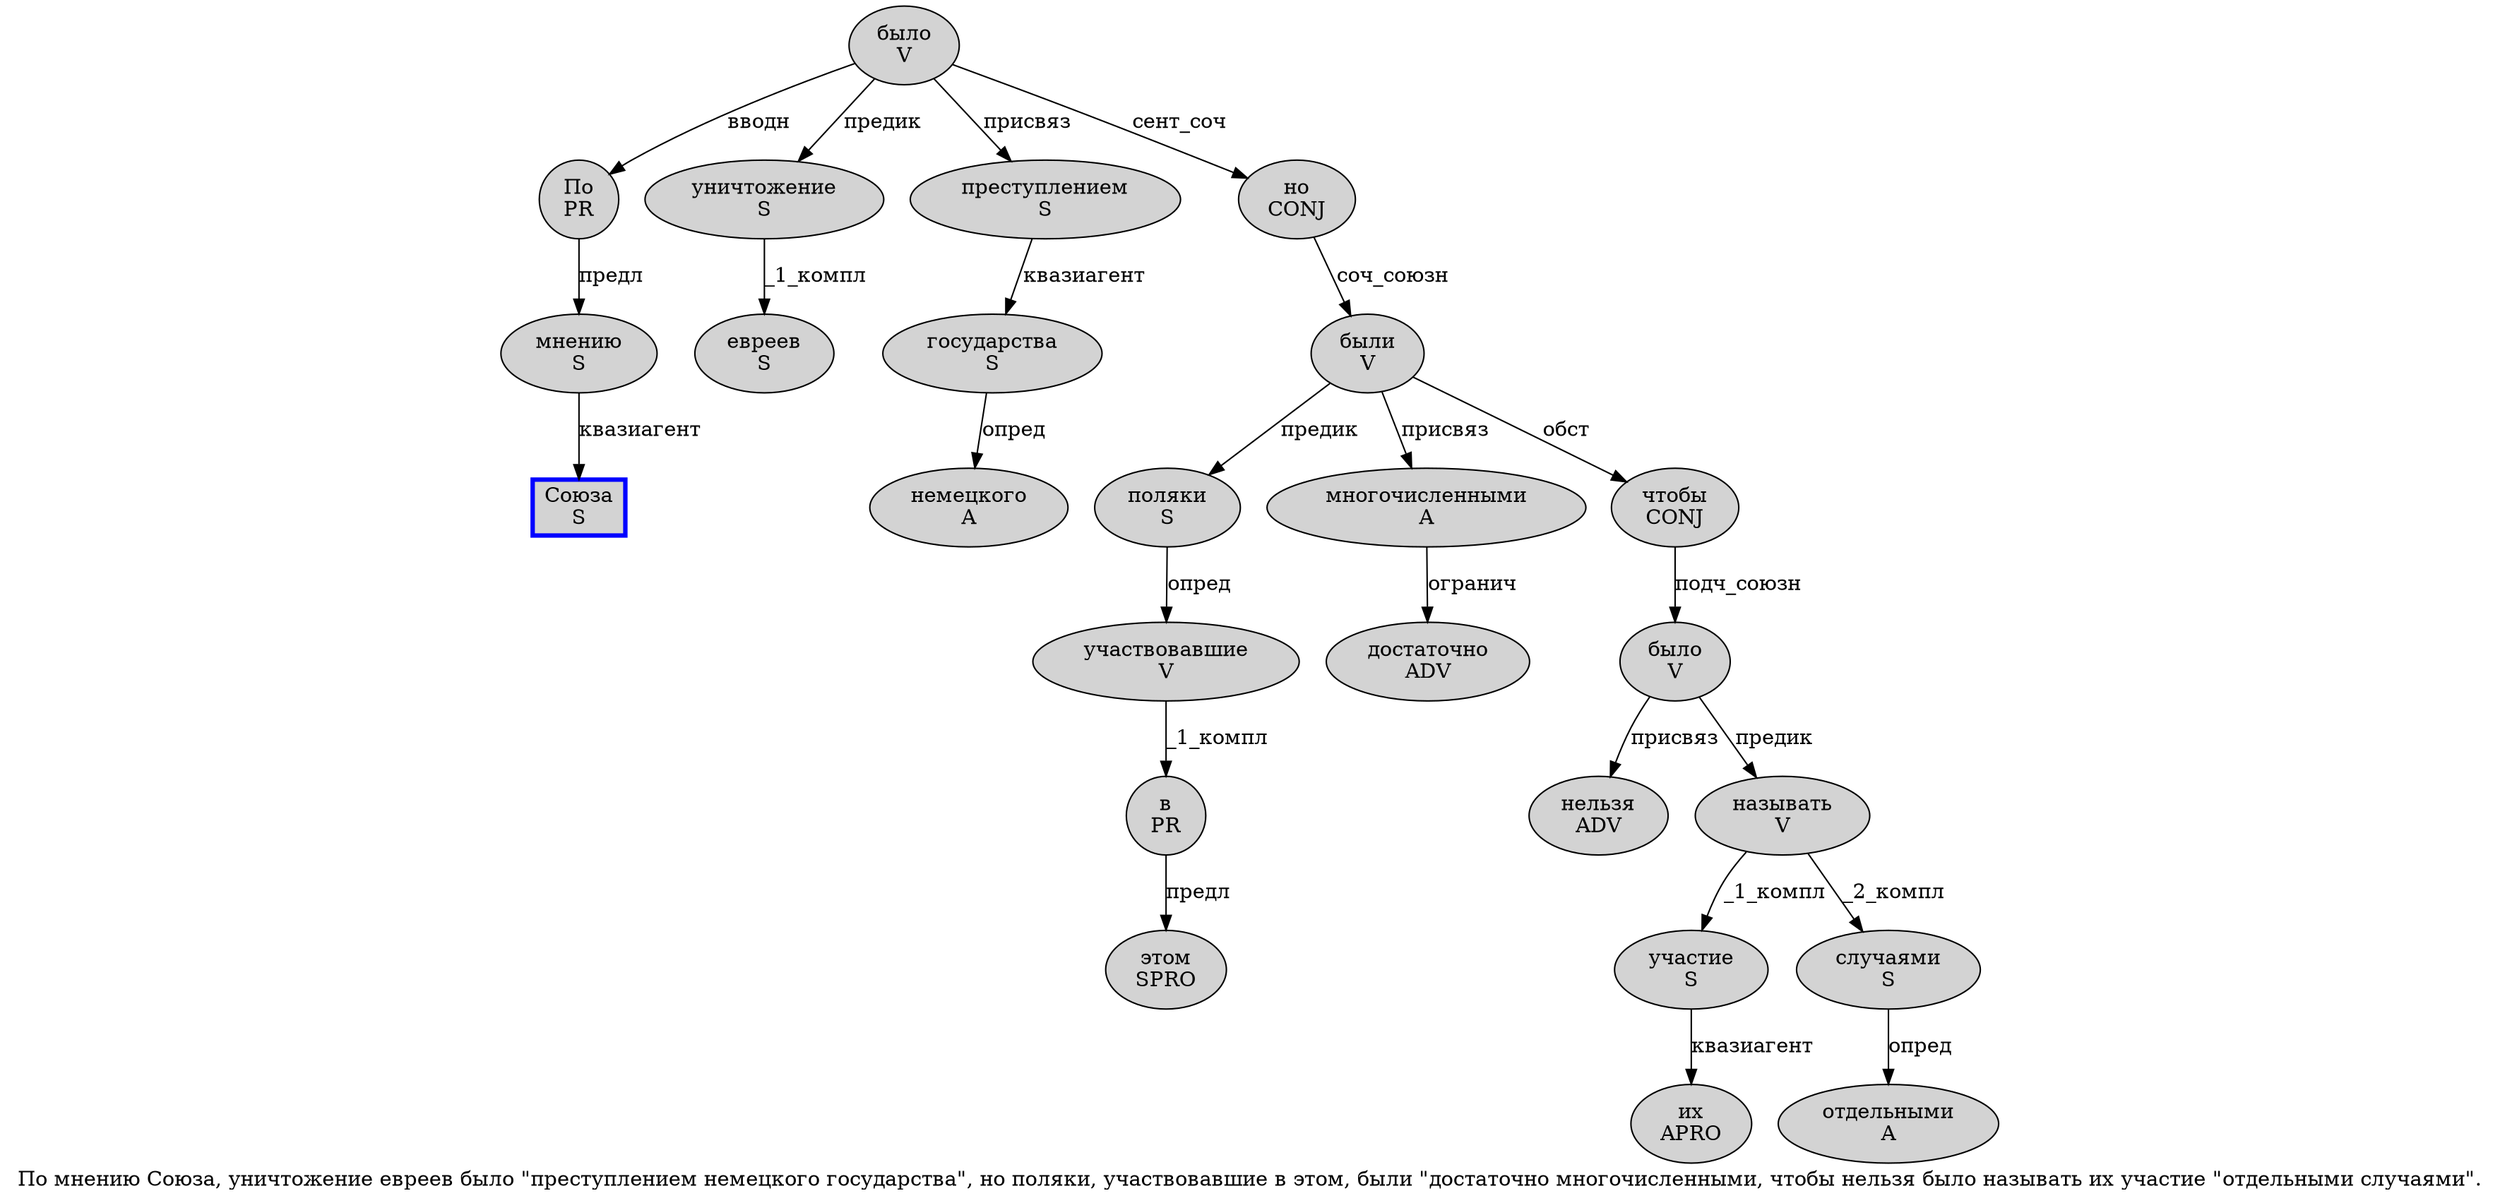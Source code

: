 digraph SENTENCE_302 {
	graph [label="По мнению Союза, уничтожение евреев было \"преступлением немецкого государства\", но поляки, участвовавшие в этом, были \"достаточно многочисленными, чтобы нельзя было называть их участие \"отдельными случаями\"."]
	node [style=filled]
		0 [label="По
PR" color="" fillcolor=lightgray penwidth=1 shape=ellipse]
		1 [label="мнению
S" color="" fillcolor=lightgray penwidth=1 shape=ellipse]
		2 [label="Союза
S" color=blue fillcolor=lightgray penwidth=3 shape=box]
		4 [label="уничтожение
S" color="" fillcolor=lightgray penwidth=1 shape=ellipse]
		5 [label="евреев
S" color="" fillcolor=lightgray penwidth=1 shape=ellipse]
		6 [label="было
V" color="" fillcolor=lightgray penwidth=1 shape=ellipse]
		8 [label="преступлением
S" color="" fillcolor=lightgray penwidth=1 shape=ellipse]
		9 [label="немецкого
A" color="" fillcolor=lightgray penwidth=1 shape=ellipse]
		10 [label="государства
S" color="" fillcolor=lightgray penwidth=1 shape=ellipse]
		13 [label="но
CONJ" color="" fillcolor=lightgray penwidth=1 shape=ellipse]
		14 [label="поляки
S" color="" fillcolor=lightgray penwidth=1 shape=ellipse]
		16 [label="участвовавшие
V" color="" fillcolor=lightgray penwidth=1 shape=ellipse]
		17 [label="в
PR" color="" fillcolor=lightgray penwidth=1 shape=ellipse]
		18 [label="этом
SPRO" color="" fillcolor=lightgray penwidth=1 shape=ellipse]
		20 [label="были
V" color="" fillcolor=lightgray penwidth=1 shape=ellipse]
		22 [label="достаточно
ADV" color="" fillcolor=lightgray penwidth=1 shape=ellipse]
		23 [label="многочисленными
A" color="" fillcolor=lightgray penwidth=1 shape=ellipse]
		25 [label="чтобы
CONJ" color="" fillcolor=lightgray penwidth=1 shape=ellipse]
		26 [label="нельзя
ADV" color="" fillcolor=lightgray penwidth=1 shape=ellipse]
		27 [label="было
V" color="" fillcolor=lightgray penwidth=1 shape=ellipse]
		28 [label="называть
V" color="" fillcolor=lightgray penwidth=1 shape=ellipse]
		29 [label="их
APRO" color="" fillcolor=lightgray penwidth=1 shape=ellipse]
		30 [label="участие
S" color="" fillcolor=lightgray penwidth=1 shape=ellipse]
		32 [label="отдельными
A" color="" fillcolor=lightgray penwidth=1 shape=ellipse]
		33 [label="случаями
S" color="" fillcolor=lightgray penwidth=1 shape=ellipse]
			25 -> 27 [label="подч_союзн"]
			27 -> 26 [label="присвяз"]
			27 -> 28 [label="предик"]
			16 -> 17 [label="_1_компл"]
			1 -> 2 [label="квазиагент"]
			33 -> 32 [label="опред"]
			13 -> 20 [label="соч_союзн"]
			30 -> 29 [label="квазиагент"]
			20 -> 14 [label="предик"]
			20 -> 23 [label="присвяз"]
			20 -> 25 [label="обст"]
			17 -> 18 [label="предл"]
			8 -> 10 [label="квазиагент"]
			6 -> 0 [label="вводн"]
			6 -> 4 [label="предик"]
			6 -> 8 [label="присвяз"]
			6 -> 13 [label="сент_соч"]
			0 -> 1 [label="предл"]
			23 -> 22 [label="огранич"]
			4 -> 5 [label="_1_компл"]
			14 -> 16 [label="опред"]
			10 -> 9 [label="опред"]
			28 -> 30 [label="_1_компл"]
			28 -> 33 [label="_2_компл"]
}